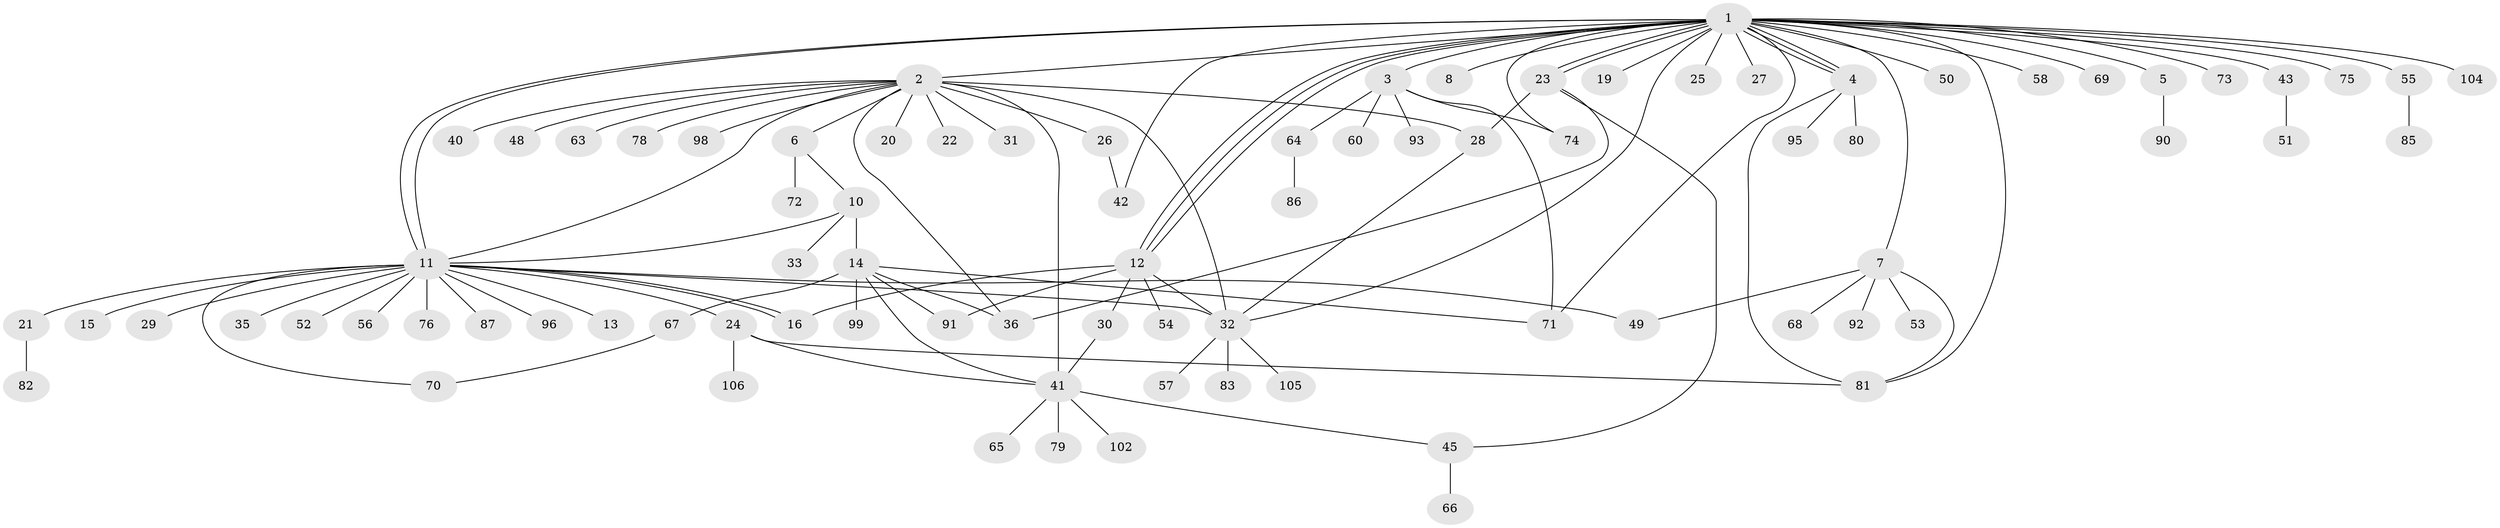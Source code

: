 // Generated by graph-tools (version 1.1) at 2025/51/02/27/25 19:51:57]
// undirected, 84 vertices, 114 edges
graph export_dot {
graph [start="1"]
  node [color=gray90,style=filled];
  1 [super="+61"];
  2 [super="+9"];
  3 [super="+59"];
  4 [super="+44"];
  5 [super="+62"];
  6 [super="+18"];
  7 [super="+17"];
  8;
  10 [super="+46"];
  11 [super="+103"];
  12 [super="+38"];
  13;
  14 [super="+39"];
  15;
  16;
  19;
  20;
  21 [super="+88"];
  22;
  23 [super="+84"];
  24 [super="+47"];
  25;
  26 [super="+37"];
  27;
  28 [super="+101"];
  29;
  30;
  31;
  32 [super="+34"];
  33 [super="+77"];
  35;
  36;
  40;
  41 [super="+100"];
  42;
  43;
  45;
  48;
  49 [super="+97"];
  50;
  51;
  52 [super="+89"];
  53;
  54;
  55;
  56;
  57;
  58;
  60;
  63;
  64;
  65;
  66;
  67;
  68;
  69;
  70;
  71;
  72;
  73;
  74;
  75;
  76;
  78;
  79;
  80;
  81;
  82;
  83;
  85;
  86;
  87;
  90;
  91;
  92 [super="+94"];
  93;
  95;
  96;
  98;
  99;
  102;
  104;
  105;
  106;
  1 -- 2;
  1 -- 3;
  1 -- 4;
  1 -- 4;
  1 -- 4;
  1 -- 5;
  1 -- 7;
  1 -- 8;
  1 -- 11;
  1 -- 11;
  1 -- 12;
  1 -- 12;
  1 -- 12;
  1 -- 19;
  1 -- 23 [weight=2];
  1 -- 23;
  1 -- 25;
  1 -- 27;
  1 -- 32;
  1 -- 42;
  1 -- 43;
  1 -- 50;
  1 -- 55;
  1 -- 58;
  1 -- 69;
  1 -- 71;
  1 -- 73;
  1 -- 74;
  1 -- 75;
  1 -- 81;
  1 -- 104;
  2 -- 6;
  2 -- 11;
  2 -- 20;
  2 -- 22;
  2 -- 26;
  2 -- 28;
  2 -- 31;
  2 -- 32 [weight=2];
  2 -- 36;
  2 -- 40;
  2 -- 41 [weight=2];
  2 -- 48;
  2 -- 63;
  2 -- 78;
  2 -- 98;
  3 -- 60;
  3 -- 64;
  3 -- 71;
  3 -- 74;
  3 -- 93;
  4 -- 81;
  4 -- 80;
  4 -- 95;
  5 -- 90;
  6 -- 10;
  6 -- 72;
  7 -- 53;
  7 -- 68;
  7 -- 81;
  7 -- 92;
  7 -- 49;
  10 -- 11;
  10 -- 14;
  10 -- 33;
  11 -- 13;
  11 -- 15;
  11 -- 16;
  11 -- 16;
  11 -- 21 [weight=2];
  11 -- 24;
  11 -- 29;
  11 -- 32;
  11 -- 35;
  11 -- 49;
  11 -- 52;
  11 -- 56;
  11 -- 70;
  11 -- 76;
  11 -- 87;
  11 -- 96;
  12 -- 16;
  12 -- 30;
  12 -- 32;
  12 -- 91;
  12 -- 54;
  14 -- 71;
  14 -- 99;
  14 -- 67;
  14 -- 36;
  14 -- 41;
  14 -- 91;
  21 -- 82;
  23 -- 28;
  23 -- 36;
  23 -- 45;
  24 -- 41;
  24 -- 81;
  24 -- 106;
  26 -- 42;
  28 -- 32;
  30 -- 41;
  32 -- 57;
  32 -- 83;
  32 -- 105;
  41 -- 45;
  41 -- 65;
  41 -- 79;
  41 -- 102;
  43 -- 51;
  45 -- 66;
  55 -- 85;
  64 -- 86;
  67 -- 70;
}
